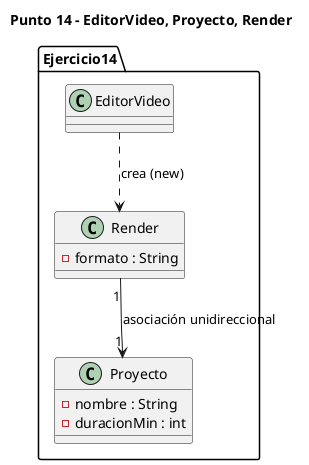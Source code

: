 @startuml TP5_Punto_14
title Punto 14 - EditorVideo, Proyecto, Render

package Ejercicio14 {
  class Render {
    -formato : String
  }

  class Proyecto {
    -nombre : String
    -duracionMin : int
  }

  class EditorVideo

  Render "1" --> "1" Proyecto : asociación unidireccional
  EditorVideo ..> Render : crea (new)
}
@enduml
